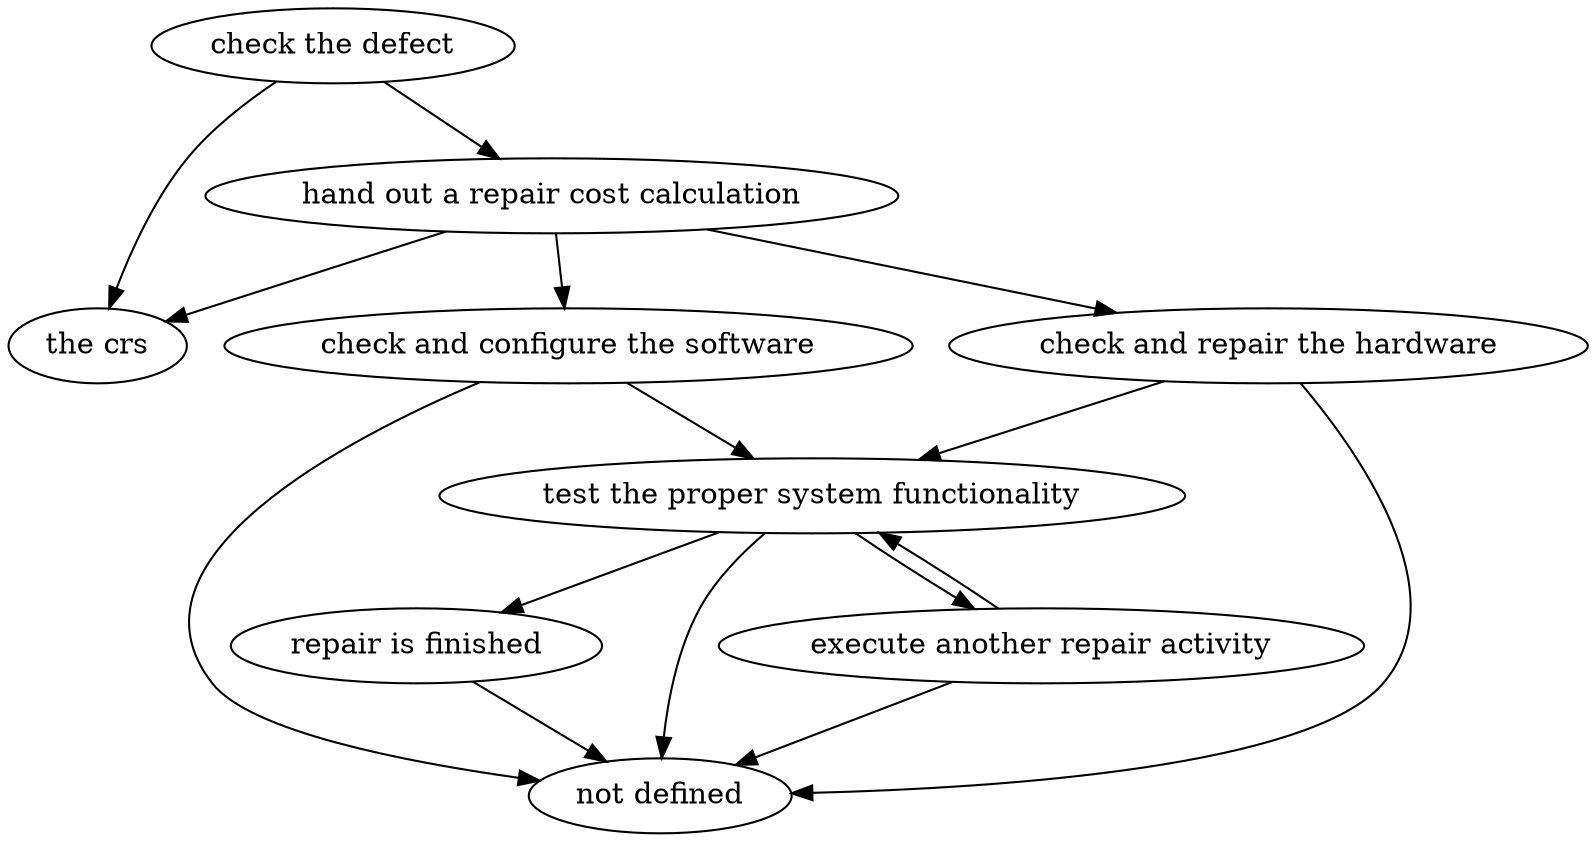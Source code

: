 strict digraph "doc-1.2" {
	graph [name="doc-1.2"];
	"check the defect"	[attrs="{'type': 'Activity', 'label': 'check the defect'}"];
	"hand out a repair cost calculation"	[attrs="{'type': 'Activity', 'label': 'hand out a repair cost calculation'}"];
	"check the defect" -> "hand out a repair cost calculation"	[attrs="{'type': 'flow', 'label': 'flow'}"];
	"the crs"	[attrs="{'type': 'Actor', 'label': 'the crs'}"];
	"check the defect" -> "the crs"	[attrs="{'type': 'actor performer', 'label': 'actor performer'}"];
	"check and repair the hardware"	[attrs="{'type': 'Activity', 'label': 'check and repair the hardware'}"];
	"hand out a repair cost calculation" -> "check and repair the hardware"	[attrs="{'type': 'flow', 'label': 'flow'}"];
	"check and configure the software"	[attrs="{'type': 'Activity', 'label': 'check and configure the software'}"];
	"hand out a repair cost calculation" -> "check and configure the software"	[attrs="{'type': 'flow', 'label': 'flow'}"];
	"hand out a repair cost calculation" -> "the crs"	[attrs="{'type': 'actor performer', 'label': 'actor performer'}"];
	"test the proper system functionality"	[attrs="{'type': 'Activity', 'label': 'test the proper system functionality'}"];
	"check and repair the hardware" -> "test the proper system functionality"	[attrs="{'type': 'flow', 'label': 'flow'}"];
	"not defined"	[attrs="{'type': 'Actor', 'label': 'not defined'}"];
	"check and repair the hardware" -> "not defined"	[attrs="{'type': 'actor performer', 'label': 'actor performer'}"];
	"check and configure the software" -> "test the proper system functionality"	[attrs="{'type': 'flow', 'label': 'flow'}"];
	"check and configure the software" -> "not defined"	[attrs="{'type': 'actor performer', 'label': 'actor performer'}"];
	"execute another repair activity"	[attrs="{'type': 'Activity', 'label': 'execute another repair activity'}"];
	"test the proper system functionality" -> "execute another repair activity"	[attrs="{'type': 'flow', 'label': 'flow'}"];
	"repair is finished"	[attrs="{'type': 'Activity', 'label': 'repair is finished'}"];
	"test the proper system functionality" -> "repair is finished"	[attrs="{'type': 'flow', 'label': 'flow'}"];
	"test the proper system functionality" -> "not defined"	[attrs="{'type': 'actor performer', 'label': 'actor performer'}"];
	"execute another repair activity" -> "test the proper system functionality"	[attrs="{'type': 'flow', 'label': 'flow'}"];
	"execute another repair activity" -> "not defined"	[attrs="{'type': 'actor performer', 'label': 'actor performer'}"];
	"repair is finished" -> "not defined"	[attrs="{'type': 'actor performer', 'label': 'actor performer'}"];
}
